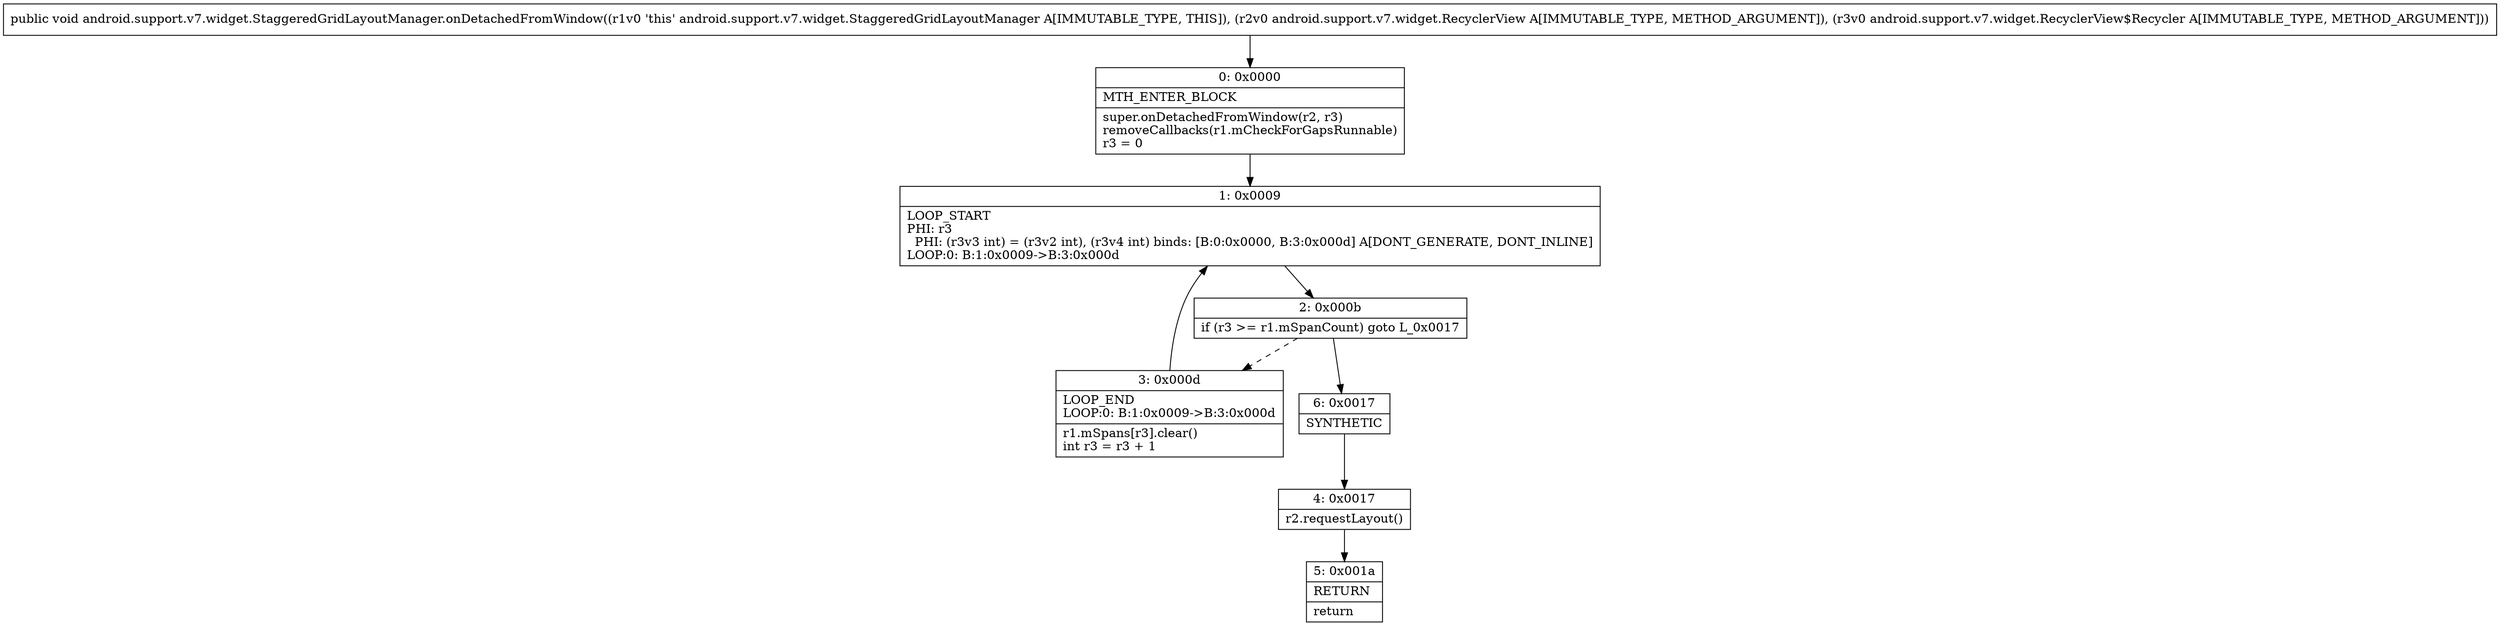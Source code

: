 digraph "CFG forandroid.support.v7.widget.StaggeredGridLayoutManager.onDetachedFromWindow(Landroid\/support\/v7\/widget\/RecyclerView;Landroid\/support\/v7\/widget\/RecyclerView$Recycler;)V" {
Node_0 [shape=record,label="{0\:\ 0x0000|MTH_ENTER_BLOCK\l|super.onDetachedFromWindow(r2, r3)\lremoveCallbacks(r1.mCheckForGapsRunnable)\lr3 = 0\l}"];
Node_1 [shape=record,label="{1\:\ 0x0009|LOOP_START\lPHI: r3 \l  PHI: (r3v3 int) = (r3v2 int), (r3v4 int) binds: [B:0:0x0000, B:3:0x000d] A[DONT_GENERATE, DONT_INLINE]\lLOOP:0: B:1:0x0009\-\>B:3:0x000d\l}"];
Node_2 [shape=record,label="{2\:\ 0x000b|if (r3 \>= r1.mSpanCount) goto L_0x0017\l}"];
Node_3 [shape=record,label="{3\:\ 0x000d|LOOP_END\lLOOP:0: B:1:0x0009\-\>B:3:0x000d\l|r1.mSpans[r3].clear()\lint r3 = r3 + 1\l}"];
Node_4 [shape=record,label="{4\:\ 0x0017|r2.requestLayout()\l}"];
Node_5 [shape=record,label="{5\:\ 0x001a|RETURN\l|return\l}"];
Node_6 [shape=record,label="{6\:\ 0x0017|SYNTHETIC\l}"];
MethodNode[shape=record,label="{public void android.support.v7.widget.StaggeredGridLayoutManager.onDetachedFromWindow((r1v0 'this' android.support.v7.widget.StaggeredGridLayoutManager A[IMMUTABLE_TYPE, THIS]), (r2v0 android.support.v7.widget.RecyclerView A[IMMUTABLE_TYPE, METHOD_ARGUMENT]), (r3v0 android.support.v7.widget.RecyclerView$Recycler A[IMMUTABLE_TYPE, METHOD_ARGUMENT])) }"];
MethodNode -> Node_0;
Node_0 -> Node_1;
Node_1 -> Node_2;
Node_2 -> Node_3[style=dashed];
Node_2 -> Node_6;
Node_3 -> Node_1;
Node_4 -> Node_5;
Node_6 -> Node_4;
}

